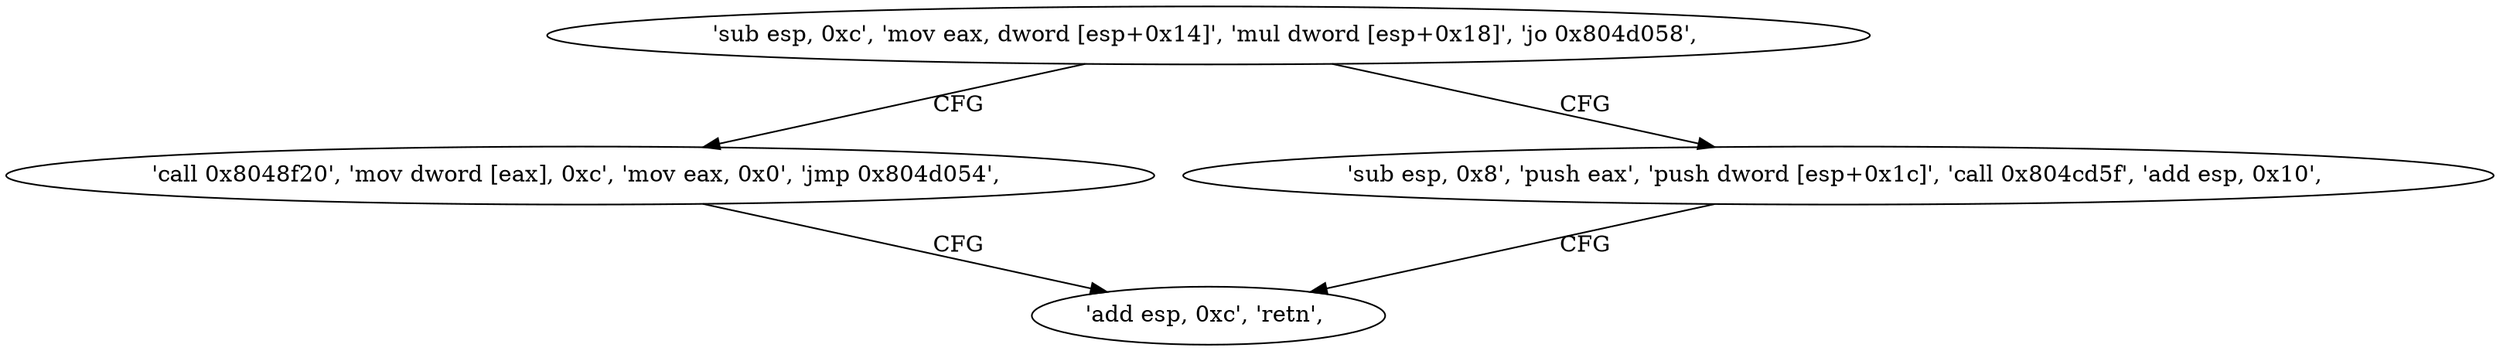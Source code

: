 digraph "func" {
"134533175" [label = "'sub esp, 0xc', 'mov eax, dword [esp+0x14]', 'mul dword [esp+0x18]', 'jo 0x804d058', " ]
"134533208" [label = "'call 0x8048f20', 'mov dword [eax], 0xc', 'mov eax, 0x0', 'jmp 0x804d054', " ]
"134533188" [label = "'sub esp, 0x8', 'push eax', 'push dword [esp+0x1c]', 'call 0x804cd5f', 'add esp, 0x10', " ]
"134533204" [label = "'add esp, 0xc', 'retn', " ]
"134533175" -> "134533208" [ label = "CFG" ]
"134533175" -> "134533188" [ label = "CFG" ]
"134533208" -> "134533204" [ label = "CFG" ]
"134533188" -> "134533204" [ label = "CFG" ]
}
